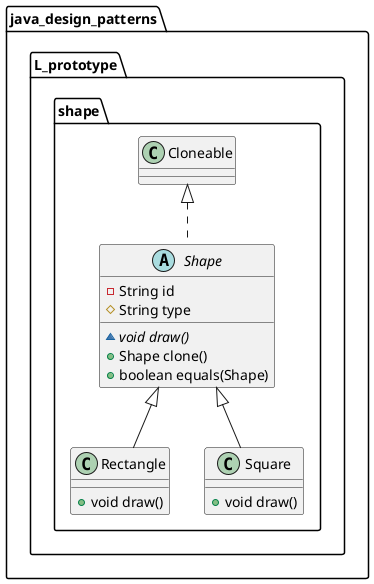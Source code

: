 @startuml
class java_design_patterns.L_prototype.shape.Rectangle {
+ void draw()
}
class java_design_patterns.L_prototype.shape.Square {
+ void draw()
}
abstract class java_design_patterns.L_prototype.shape.Shape {
- String id
# String type
~ {abstract}void draw()
+ Shape clone()
+ boolean equals(Shape)
}


java_design_patterns.L_prototype.shape.Shape <|-- java_design_patterns.L_prototype.shape.Rectangle
java_design_patterns.L_prototype.shape.Shape <|-- java_design_patterns.L_prototype.shape.Square
java_design_patterns.L_prototype.shape.Cloneable <|.. java_design_patterns.L_prototype.shape.Shape
@enduml